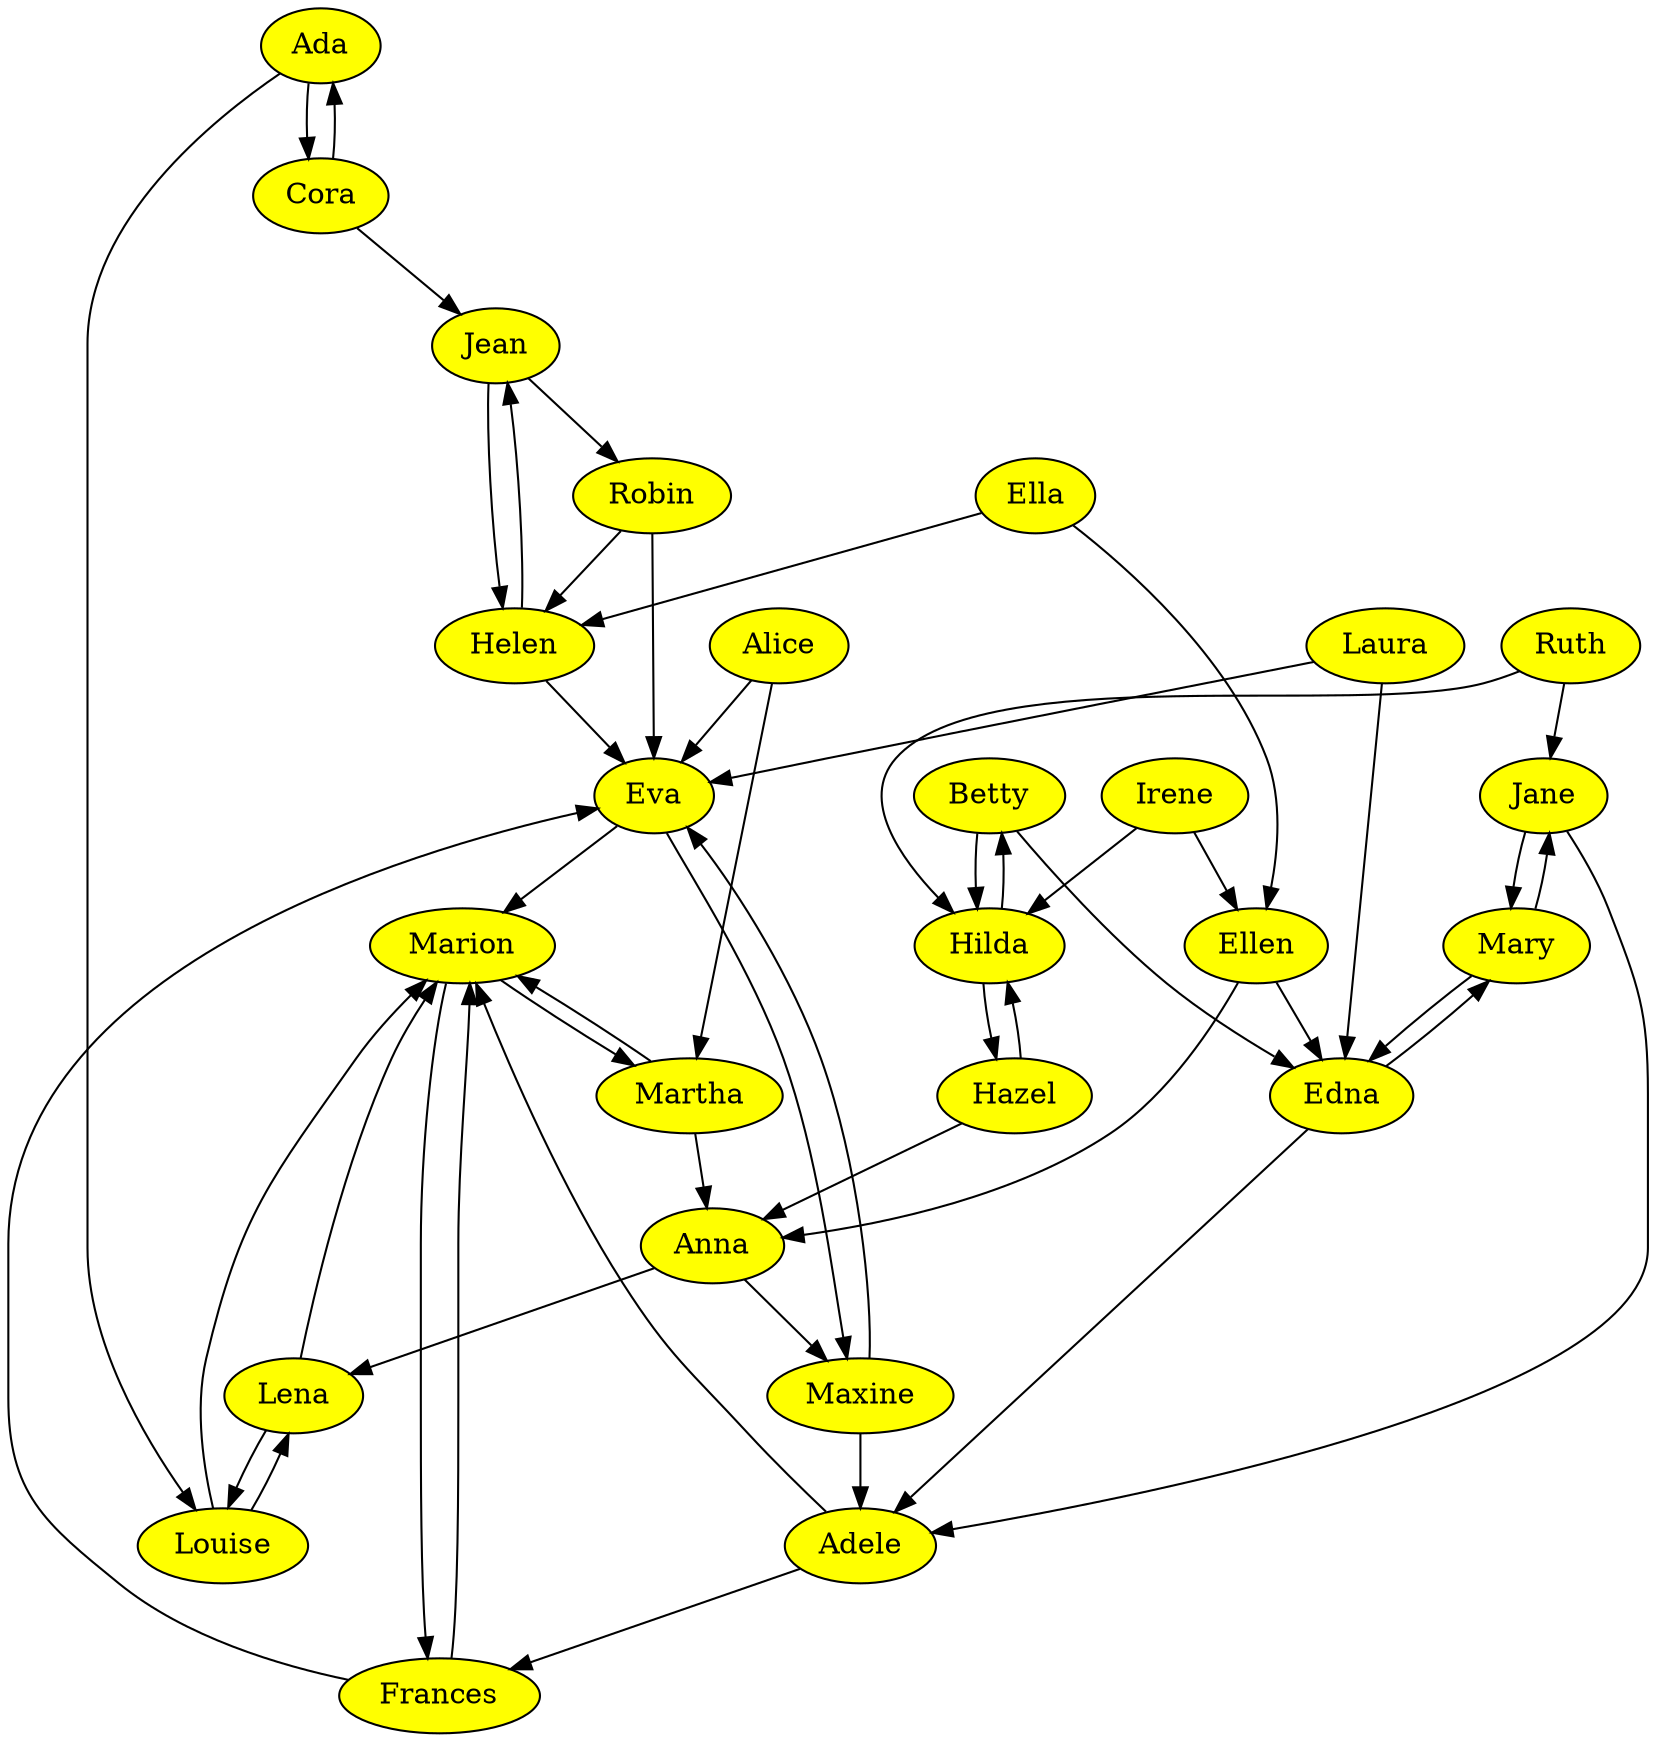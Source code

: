 digraph graphutils {
  node [ color = black, fillcolor = while, style = filled ];
  "Ada" -> "Cora" [w=1];
  "Ada" -> "Louise" [w=1];
  "Ada" [fillcolor="#ffff00"];
  "Cora" -> "Ada" [w=1];
  "Cora" -> "Jean" [w=1];
  "Cora" [fillcolor="#ffff00"];
  "Louise" -> "Marion" [w=1];
  "Louise" -> "Lena" [w=1];
  "Louise" [fillcolor="#ffff00"];
  "Jean" -> "Helen" [w=1];
  "Jean" -> "Robin" [w=1];
  "Jean" [fillcolor="#ffff00"];
  "Helen" -> "Jean" [w=1];
  "Helen" -> "Eva" [w=1];
  "Helen" [fillcolor="#ffff00"];
  "Martha" -> "Marion" [w=1];
  "Martha" -> "Anna" [w=1];
  "Martha" [fillcolor="#ffff00"];
  "Alice" -> "Martha" [w=1];
  "Alice" -> "Eva" [w=1];
  "Alice" [fillcolor="#ffff00"];
  "Robin" -> "Helen" [w=1];
  "Robin" -> "Eva" [w=1];
  "Robin" [fillcolor="#ffff00"];
  "Marion" -> "Martha" [w=1];
  "Marion" -> "Frances" [w=1];
  "Marion" [fillcolor="#ffff00"];
  "Maxine" -> "Eva" [w=1];
  "Maxine" -> "Adele" [w=1];
  "Maxine" [fillcolor="#ffff00"];
  "Lena" -> "Louise" [w=1];
  "Lena" -> "Marion" [w=1];
  "Lena" [fillcolor="#ffff00"];
  "Hazel" -> "Hilda" [w=1];
  "Hazel" -> "Anna" [w=1];
  "Hazel" [fillcolor="#ffff00"];
  "Hilda" -> "Hazel" [w=1];
  "Hilda" -> "Betty" [w=1];
  "Hilda" [fillcolor="#ffff00"];
  "Frances" -> "Marion" [w=1];
  "Frances" -> "Eva" [w=1];
  "Frances" [fillcolor="#ffff00"];
  "Eva" -> "Marion" [w=1];
  "Eva" -> "Maxine" [w=1];
  "Eva" [fillcolor="#ffff00"];
  "Ruth" -> "Hilda" [w=1];
  "Ruth" -> "Jane" [w=1];
  "Ruth" [fillcolor="#ffff00"];
  "Edna" -> "Adele" [w=1];
  "Edna" -> "Mary" [w=1];
  "Edna" [fillcolor="#ffff00"];
  "Adele" -> "Marion" [w=1];
  "Adele" -> "Frances" [w=1];
  "Adele" [fillcolor="#ffff00"];
  "Jane" -> "Adele" [w=1];
  "Jane" -> "Mary" [w=1];
  "Jane" [fillcolor="#ffff00"];
  "Anna" -> "Maxine" [w=1];
  "Anna" -> "Lena" [w=1];
  "Anna" [fillcolor="#ffff00"];
  "Mary" -> "Edna" [w=1];
  "Mary" -> "Jane" [w=1];
  "Mary" [fillcolor="#ffff00"];
  "Betty" -> "Hilda" [w=1];
  "Betty" -> "Edna" [w=1];
  "Betty" [fillcolor="#ffff00"];
  "Ella" -> "Helen" [w=1];
  "Ella" -> "Ellen" [w=1];
  "Ella" [fillcolor="#ffff00"];
  "Ellen" -> "Edna" [w=1];
  "Ellen" -> "Anna" [w=1];
  "Ellen" [fillcolor="#ffff00"];
  "Laura" -> "Eva" [w=1];
  "Laura" -> "Edna" [w=1];
  "Laura" [fillcolor="#ffff00"];
  "Irene" -> "Hilda" [w=1];
  "Irene" -> "Ellen" [w=1];
  "Irene" [fillcolor="#ffff00"];
}
